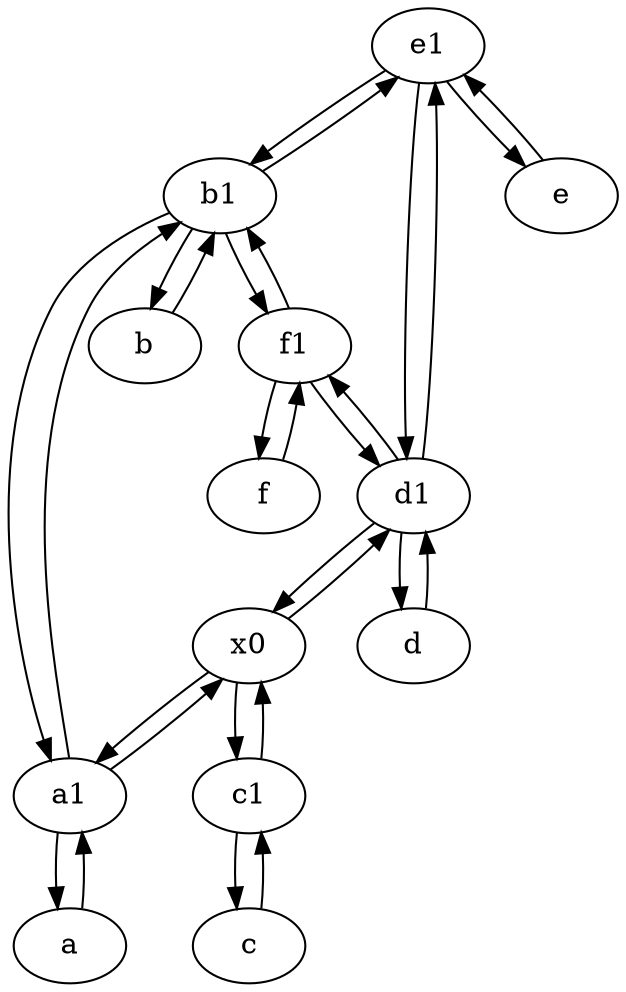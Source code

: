 digraph  {
	e1 [pos="25,45!"];
	c [pos="20,10!"];
	d [pos="20,30!"];
	f1;
	f [pos="15,45!"];
	x0;
	a [pos="40,10!"];
	b1 [pos="45,20!"];
	d1 [pos="25,30!"];
	a1 [pos="40,15!"];
	b [pos="50,20!"];
	c1 [pos="30,15!"];
	e [pos="30,50!"];
	d1 -> e1;
	e -> e1;
	f1 -> b1;
	b1 -> f1;
	e1 -> b1;
	x0 -> d1;
	c1 -> c;
	d1 -> d;
	f -> f1;
	a1 -> x0;
	x0 -> a1;
	c -> c1;
	x0 -> c1;
	a1 -> b1;
	b1 -> a1;
	b1 -> e1;
	f1 -> d1;
	d1 -> f1;
	e1 -> d1;
	b -> b1;
	a -> a1;
	a1 -> a;
	d1 -> x0;
	f1 -> f;
	c1 -> x0;
	d -> d1;
	e1 -> e;
	b1 -> b;

	}